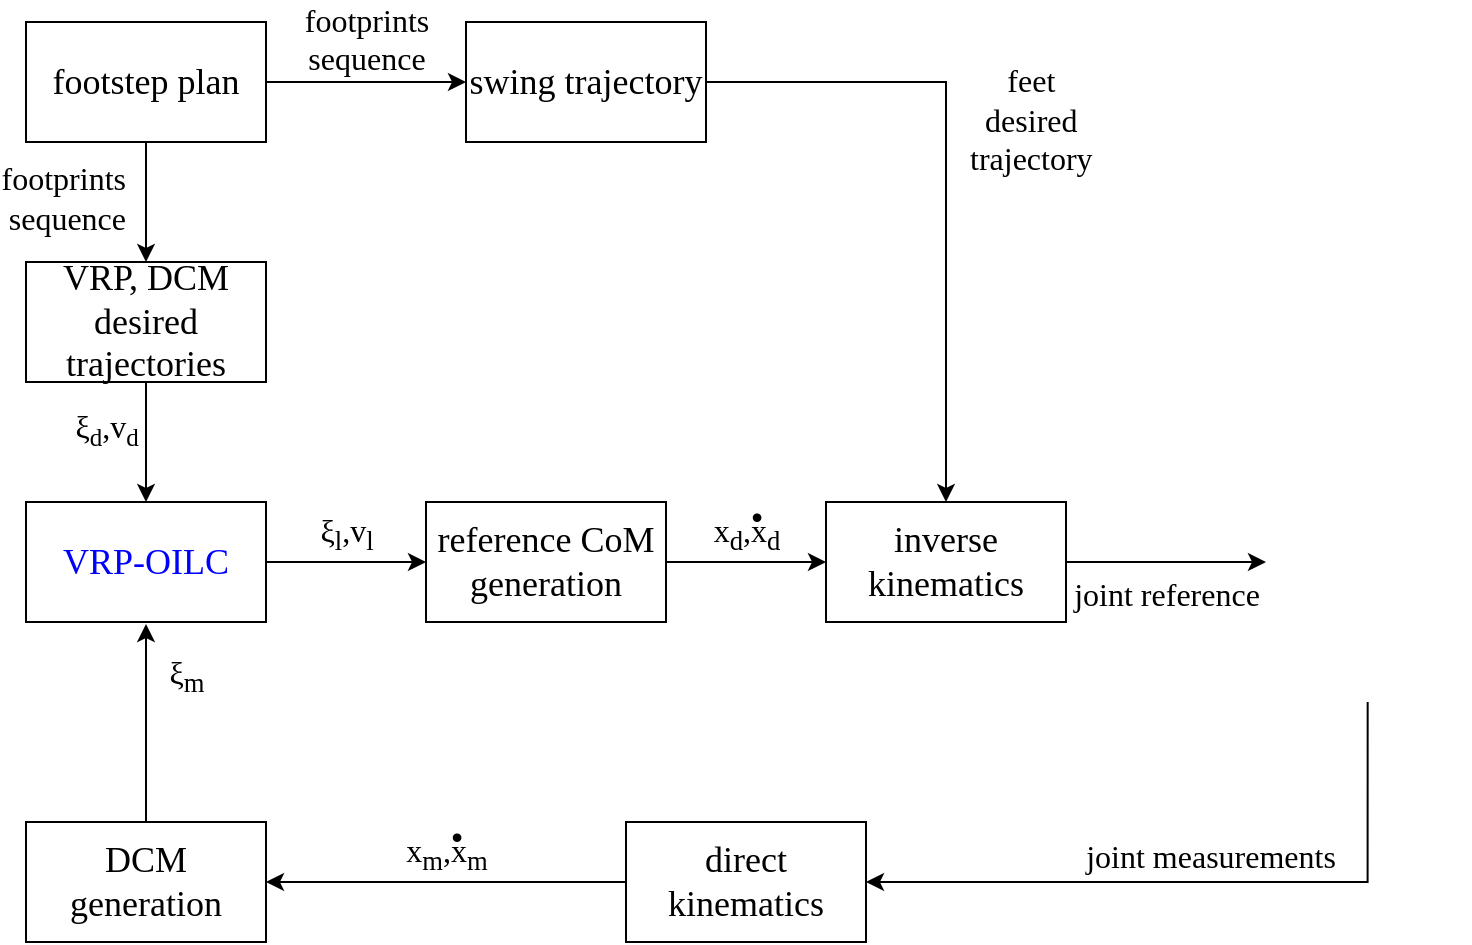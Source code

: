 <mxfile version="16.6.5" type="device"><diagram id="iXrP5YXTfBPJkDzgRhAm" name="Page-1"><mxGraphModel dx="2026" dy="1051" grid="1" gridSize="10" guides="1" tooltips="1" connect="1" arrows="1" fold="1" page="1" pageScale="1" pageWidth="3300" pageHeight="4681" math="0" shadow="0"><root><mxCell id="0"/><mxCell id="1" parent="0"/><mxCell id="Dq-I3fKh4lahv346vh-u-1" value="&lt;font face=&quot;Times New Roman&quot; style=&quot;font-size: 18px&quot;&gt;future VRP generation&lt;/font&gt;" style="rounded=0;whiteSpace=wrap;html=1;fontFamily=Computer Modern;" parent="1" vertex="1"><mxGeometry x="520" y="310" width="120" height="60" as="geometry"/></mxCell><mxCell id="Dq-I3fKh4lahv346vh-u-3" value="&lt;font face=&quot;Times New Roman&quot;&gt;&lt;span style=&quot;font-size: 18px&quot;&gt;reference CoM generation&lt;/span&gt;&lt;/font&gt;" style="rounded=0;whiteSpace=wrap;html=1;fontFamily=Computer Modern;" parent="1" vertex="1"><mxGeometry x="720" y="310" width="120" height="60" as="geometry"/></mxCell><mxCell id="Dq-I3fKh4lahv346vh-u-11" value="&lt;font face=&quot;Times New Roman&quot;&gt;&lt;span style=&quot;font-size: 18px&quot;&gt;VRP-OILC&lt;/span&gt;&lt;/font&gt;" style="rounded=0;whiteSpace=wrap;html=1;fontFamily=Computer Modern;fontColor=#0000FF;" parent="1" vertex="1"><mxGeometry x="520" y="310" width="120" height="60" as="geometry"/></mxCell><mxCell id="Dq-I3fKh4lahv346vh-u-10" value="&lt;span style=&quot;font-size: 16px&quot;&gt;ξ&lt;sub&gt;l&lt;/sub&gt;,v&lt;sub&gt;l&lt;/sub&gt;&lt;/span&gt;" style="endArrow=classic;html=1;labelPosition=center;verticalLabelPosition=top;align=center;verticalAlign=bottom;fontFamily=Computer Modern;" parent="1" edge="1"><mxGeometry width="50" height="50" relative="1" as="geometry"><mxPoint x="640" y="340" as="sourcePoint"/><mxPoint x="720" y="340" as="targetPoint"/></mxGeometry></mxCell><mxCell id="w-ABXV7wksf8PpUlzT2O-19" style="edgeStyle=orthogonalEdgeStyle;rounded=0;orthogonalLoop=1;jettySize=auto;html=1;exitX=0.5;exitY=1;exitDx=0;exitDy=0;fontSize=16;endSize=6;strokeColor=#000000;entryX=1;entryY=0.5;entryDx=0;entryDy=0;" edge="1" parent="1" source="w-ABXV7wksf8PpUlzT2O-5" target="w-ABXV7wksf8PpUlzT2O-20"><mxGeometry relative="1" as="geometry"><mxPoint x="1191" y="550" as="targetPoint"/></mxGeometry></mxCell><mxCell id="w-ABXV7wksf8PpUlzT2O-67" value="&lt;font face=&quot;computer modern&quot;&gt;&lt;span style=&quot;font-size: 16px&quot;&gt;joint measurements&lt;/span&gt;&lt;/font&gt;" style="edgeLabel;html=1;align=center;verticalAlign=middle;resizable=0;points=[];fontSize=12;" vertex="1" connectable="0" parent="w-ABXV7wksf8PpUlzT2O-19"><mxGeometry x="-0.009" y="2" relative="1" as="geometry"><mxPoint y="-15" as="offset"/></mxGeometry></mxCell><mxCell id="w-ABXV7wksf8PpUlzT2O-5" value="" style="shape=image;verticalLabelPosition=bottom;labelBackgroundColor=default;verticalAlign=top;aspect=fixed;imageAspect=0;image=https://i.imgur.com/KMJdVDG.jpeg;" vertex="1" parent="1"><mxGeometry x="1140" y="270" width="101.67" height="140" as="geometry"/></mxCell><mxCell id="w-ABXV7wksf8PpUlzT2O-7" value="&lt;span style=&quot;font-size: 16px&quot;&gt;ξ&lt;sub&gt;m&lt;/sub&gt;&lt;/span&gt;" style="endArrow=classic;html=1;fontFamily=Computer Modern;fontSize=18;labelPosition=center;verticalLabelPosition=top;align=center;verticalAlign=bottom;rounded=0;" edge="1" parent="1"><mxGeometry x="0.273" y="-20" width="50" height="50" relative="1" as="geometry"><mxPoint x="580" y="481" as="sourcePoint"/><mxPoint x="580" y="371" as="targetPoint"/><Array as="points"/><mxPoint as="offset"/></mxGeometry></mxCell><mxCell id="w-ABXV7wksf8PpUlzT2O-9" value="&lt;span style=&quot;font-size: 16px&quot;&gt;ξ&lt;/span&gt;&lt;span style=&quot;font-size: 15px&quot;&gt;&lt;sub&gt;d&lt;/sub&gt;&lt;/span&gt;&lt;span style=&quot;font-size: 16px&quot;&gt;,v&lt;/span&gt;&lt;span style=&quot;font-size: 15px&quot;&gt;&lt;sub&gt;d&lt;/sub&gt;&lt;/span&gt;" style="endArrow=classic;html=1;fontFamily=Computer Modern;fontSize=18;labelPosition=center;verticalLabelPosition=top;align=center;verticalAlign=bottom;rounded=0;entryX=0.5;entryY=0;entryDx=0;entryDy=0;" edge="1" parent="1" source="w-ABXV7wksf8PpUlzT2O-10" target="Dq-I3fKh4lahv346vh-u-11"><mxGeometry x="0.273" y="-20" width="50" height="50" relative="1" as="geometry"><mxPoint x="580" y="200" as="sourcePoint"/><mxPoint x="610" y="140" as="targetPoint"/><Array as="points"/><mxPoint as="offset"/></mxGeometry></mxCell><mxCell id="w-ABXV7wksf8PpUlzT2O-10" value="&lt;font face=&quot;Times New Roman&quot;&gt;&lt;span style=&quot;font-size: 18px&quot;&gt;VRP, DCM desired trajectories&lt;/span&gt;&lt;/font&gt;" style="rounded=0;whiteSpace=wrap;html=1;fontFamily=Computer Modern;" vertex="1" parent="1"><mxGeometry x="520" y="190" width="120" height="60" as="geometry"/></mxCell><mxCell id="w-ABXV7wksf8PpUlzT2O-11" value="&lt;font face=&quot;Times New Roman&quot;&gt;&lt;span style=&quot;font-size: 18px&quot;&gt;DCM generation&lt;/span&gt;&lt;/font&gt;" style="rounded=0;whiteSpace=wrap;html=1;fontFamily=Computer Modern;" vertex="1" parent="1"><mxGeometry x="520" y="470" width="120" height="60" as="geometry"/></mxCell><mxCell id="w-ABXV7wksf8PpUlzT2O-58" value="&lt;font face=&quot;computer modern&quot;&gt;footprints&lt;br&gt;sequence&lt;/font&gt;" style="edgeStyle=orthogonalEdgeStyle;rounded=0;orthogonalLoop=1;jettySize=auto;html=1;exitX=1;exitY=0.5;exitDx=0;exitDy=0;fontSize=16;endSize=6;strokeColor=#000000;labelPosition=center;verticalLabelPosition=top;align=center;verticalAlign=bottom;" edge="1" parent="1" source="w-ABXV7wksf8PpUlzT2O-12" target="w-ABXV7wksf8PpUlzT2O-57"><mxGeometry relative="1" as="geometry"/></mxCell><mxCell id="w-ABXV7wksf8PpUlzT2O-59" style="edgeStyle=orthogonalEdgeStyle;rounded=0;orthogonalLoop=1;jettySize=auto;html=1;exitX=0.5;exitY=1;exitDx=0;exitDy=0;entryX=0.5;entryY=0;entryDx=0;entryDy=0;fontSize=16;endSize=6;strokeColor=#000000;" edge="1" parent="1" source="w-ABXV7wksf8PpUlzT2O-12" target="w-ABXV7wksf8PpUlzT2O-10"><mxGeometry relative="1" as="geometry"/></mxCell><mxCell id="w-ABXV7wksf8PpUlzT2O-64" value="&lt;span style=&quot;font-family: &amp;#34;computer modern&amp;#34; ; font-size: 16px&quot;&gt;footprints&lt;/span&gt;&lt;br style=&quot;font-family: &amp;#34;computer modern&amp;#34; ; font-size: 16px&quot;&gt;&lt;span style=&quot;font-family: &amp;#34;computer modern&amp;#34; ; font-size: 16px&quot;&gt;sequence&lt;/span&gt;" style="edgeLabel;html=1;align=right;verticalAlign=middle;resizable=0;points=[];fontSize=12;labelPosition=left;verticalLabelPosition=middle;" vertex="1" connectable="0" parent="w-ABXV7wksf8PpUlzT2O-59"><mxGeometry x="-0.08" relative="1" as="geometry"><mxPoint x="-10" as="offset"/></mxGeometry></mxCell><mxCell id="w-ABXV7wksf8PpUlzT2O-12" value="&lt;font face=&quot;Times New Roman&quot;&gt;&lt;span style=&quot;font-size: 18px&quot;&gt;footstep plan&lt;br&gt;&lt;/span&gt;&lt;/font&gt;" style="rounded=0;whiteSpace=wrap;html=1;fontFamily=Computer Modern;" vertex="1" parent="1"><mxGeometry x="520" y="70" width="120" height="60" as="geometry"/></mxCell><mxCell id="w-ABXV7wksf8PpUlzT2O-13" value="&lt;span style=&quot;font-family: &amp;#34;computer modern&amp;#34;&quot;&gt;x&lt;/span&gt;&lt;sub style=&quot;font-family: &amp;#34;computer modern&amp;#34;&quot;&gt;d&lt;/sub&gt;&lt;span style=&quot;font-family: &amp;#34;computer modern&amp;#34;&quot;&gt;,x&lt;/span&gt;&lt;sub style=&quot;font-family: &amp;#34;computer modern&amp;#34;&quot;&gt;d&lt;/sub&gt;" style="endArrow=classic;html=1;rounded=0;fontSize=16;endSize=6;strokeColor=#000000;labelPosition=center;verticalLabelPosition=top;align=center;verticalAlign=bottom;" edge="1" parent="1"><mxGeometry width="50" height="50" relative="1" as="geometry"><mxPoint x="840" y="340" as="sourcePoint"/><mxPoint x="920" y="340" as="targetPoint"/></mxGeometry></mxCell><mxCell id="w-ABXV7wksf8PpUlzT2O-14" value="&lt;font face=&quot;Times New Roman&quot;&gt;&lt;span style=&quot;font-size: 18px&quot;&gt;inverse kinematics&lt;/span&gt;&lt;/font&gt;" style="rounded=0;whiteSpace=wrap;html=1;fontFamily=Computer Modern;" vertex="1" parent="1"><mxGeometry x="920" y="310" width="120" height="60" as="geometry"/></mxCell><mxCell id="w-ABXV7wksf8PpUlzT2O-17" value="&lt;font face=&quot;computer modern&quot;&gt;joint reference&lt;br&gt;&lt;/font&gt;" style="endArrow=classic;html=1;rounded=0;fontSize=16;endSize=6;strokeColor=#000000;entryX=0;entryY=0.5;entryDx=0;entryDy=0;labelPosition=center;verticalLabelPosition=bottom;align=center;verticalAlign=top;" edge="1" parent="1" target="w-ABXV7wksf8PpUlzT2O-5"><mxGeometry width="50" height="50" relative="1" as="geometry"><mxPoint x="1040" y="340" as="sourcePoint"/><mxPoint x="1090" y="290" as="targetPoint"/></mxGeometry></mxCell><mxCell id="w-ABXV7wksf8PpUlzT2O-20" value="&lt;font face=&quot;Times New Roman&quot;&gt;&lt;span style=&quot;font-size: 18px&quot;&gt;direct kinematics&lt;/span&gt;&lt;/font&gt;" style="rounded=0;whiteSpace=wrap;html=1;fontFamily=Computer Modern;" vertex="1" parent="1"><mxGeometry x="820" y="470" width="120" height="60" as="geometry"/></mxCell><mxCell id="w-ABXV7wksf8PpUlzT2O-24" value="&lt;span style=&quot;font-size: 16px&quot;&gt;x&lt;sub&gt;m&lt;/sub&gt;,x&lt;sub&gt;m&lt;/sub&gt;&lt;/span&gt;" style="endArrow=classic;html=1;labelPosition=center;verticalLabelPosition=top;align=center;verticalAlign=bottom;fontFamily=Computer Modern;exitX=0;exitY=0.5;exitDx=0;exitDy=0;" edge="1" parent="1" source="w-ABXV7wksf8PpUlzT2O-20"><mxGeometry width="50" height="50" relative="1" as="geometry"><mxPoint x="720" y="499.5" as="sourcePoint"/><mxPoint x="640" y="500" as="targetPoint"/></mxGeometry></mxCell><mxCell id="w-ABXV7wksf8PpUlzT2O-53" value="•" style="text;html=1;align=center;verticalAlign=middle;resizable=0;points=[];autosize=1;strokeColor=none;fillColor=none;fontSize=16;" vertex="1" parent="1"><mxGeometry x="725" y="467" width="20" height="20" as="geometry"/></mxCell><mxCell id="w-ABXV7wksf8PpUlzT2O-56" value="•" style="text;html=1;align=center;verticalAlign=middle;resizable=0;points=[];autosize=1;strokeColor=none;fillColor=none;fontSize=16;" vertex="1" parent="1"><mxGeometry x="875" y="307" width="20" height="20" as="geometry"/></mxCell><mxCell id="w-ABXV7wksf8PpUlzT2O-60" value="&lt;div style=&quot;text-align: center&quot;&gt;&lt;font face=&quot;computer modern&quot;&gt;feet&lt;/font&gt;&lt;/div&gt;&lt;div style=&quot;text-align: center&quot;&gt;&lt;font face=&quot;computer modern&quot;&gt;desired&lt;/font&gt;&lt;/div&gt;&lt;div style=&quot;text-align: center&quot;&gt;&lt;font face=&quot;computer modern&quot;&gt;trajectory&lt;/font&gt;&lt;/div&gt;" style="edgeStyle=orthogonalEdgeStyle;rounded=0;orthogonalLoop=1;jettySize=auto;html=1;exitX=1;exitY=0.5;exitDx=0;exitDy=0;entryX=0.5;entryY=0;entryDx=0;entryDy=0;fontSize=16;endSize=6;strokeColor=#000000;labelPosition=right;verticalLabelPosition=top;align=left;verticalAlign=bottom;" edge="1" parent="1" source="w-ABXV7wksf8PpUlzT2O-57" target="w-ABXV7wksf8PpUlzT2O-14"><mxGeometry x="0.03" y="10" relative="1" as="geometry"><mxPoint as="offset"/></mxGeometry></mxCell><mxCell id="w-ABXV7wksf8PpUlzT2O-57" value="&lt;font face=&quot;Times New Roman&quot;&gt;&lt;span style=&quot;font-size: 18px&quot;&gt;swing trajectory&lt;br&gt;&lt;/span&gt;&lt;/font&gt;" style="rounded=0;whiteSpace=wrap;html=1;fontFamily=Computer Modern;" vertex="1" parent="1"><mxGeometry x="740" y="70" width="120" height="60" as="geometry"/></mxCell></root></mxGraphModel></diagram></mxfile>